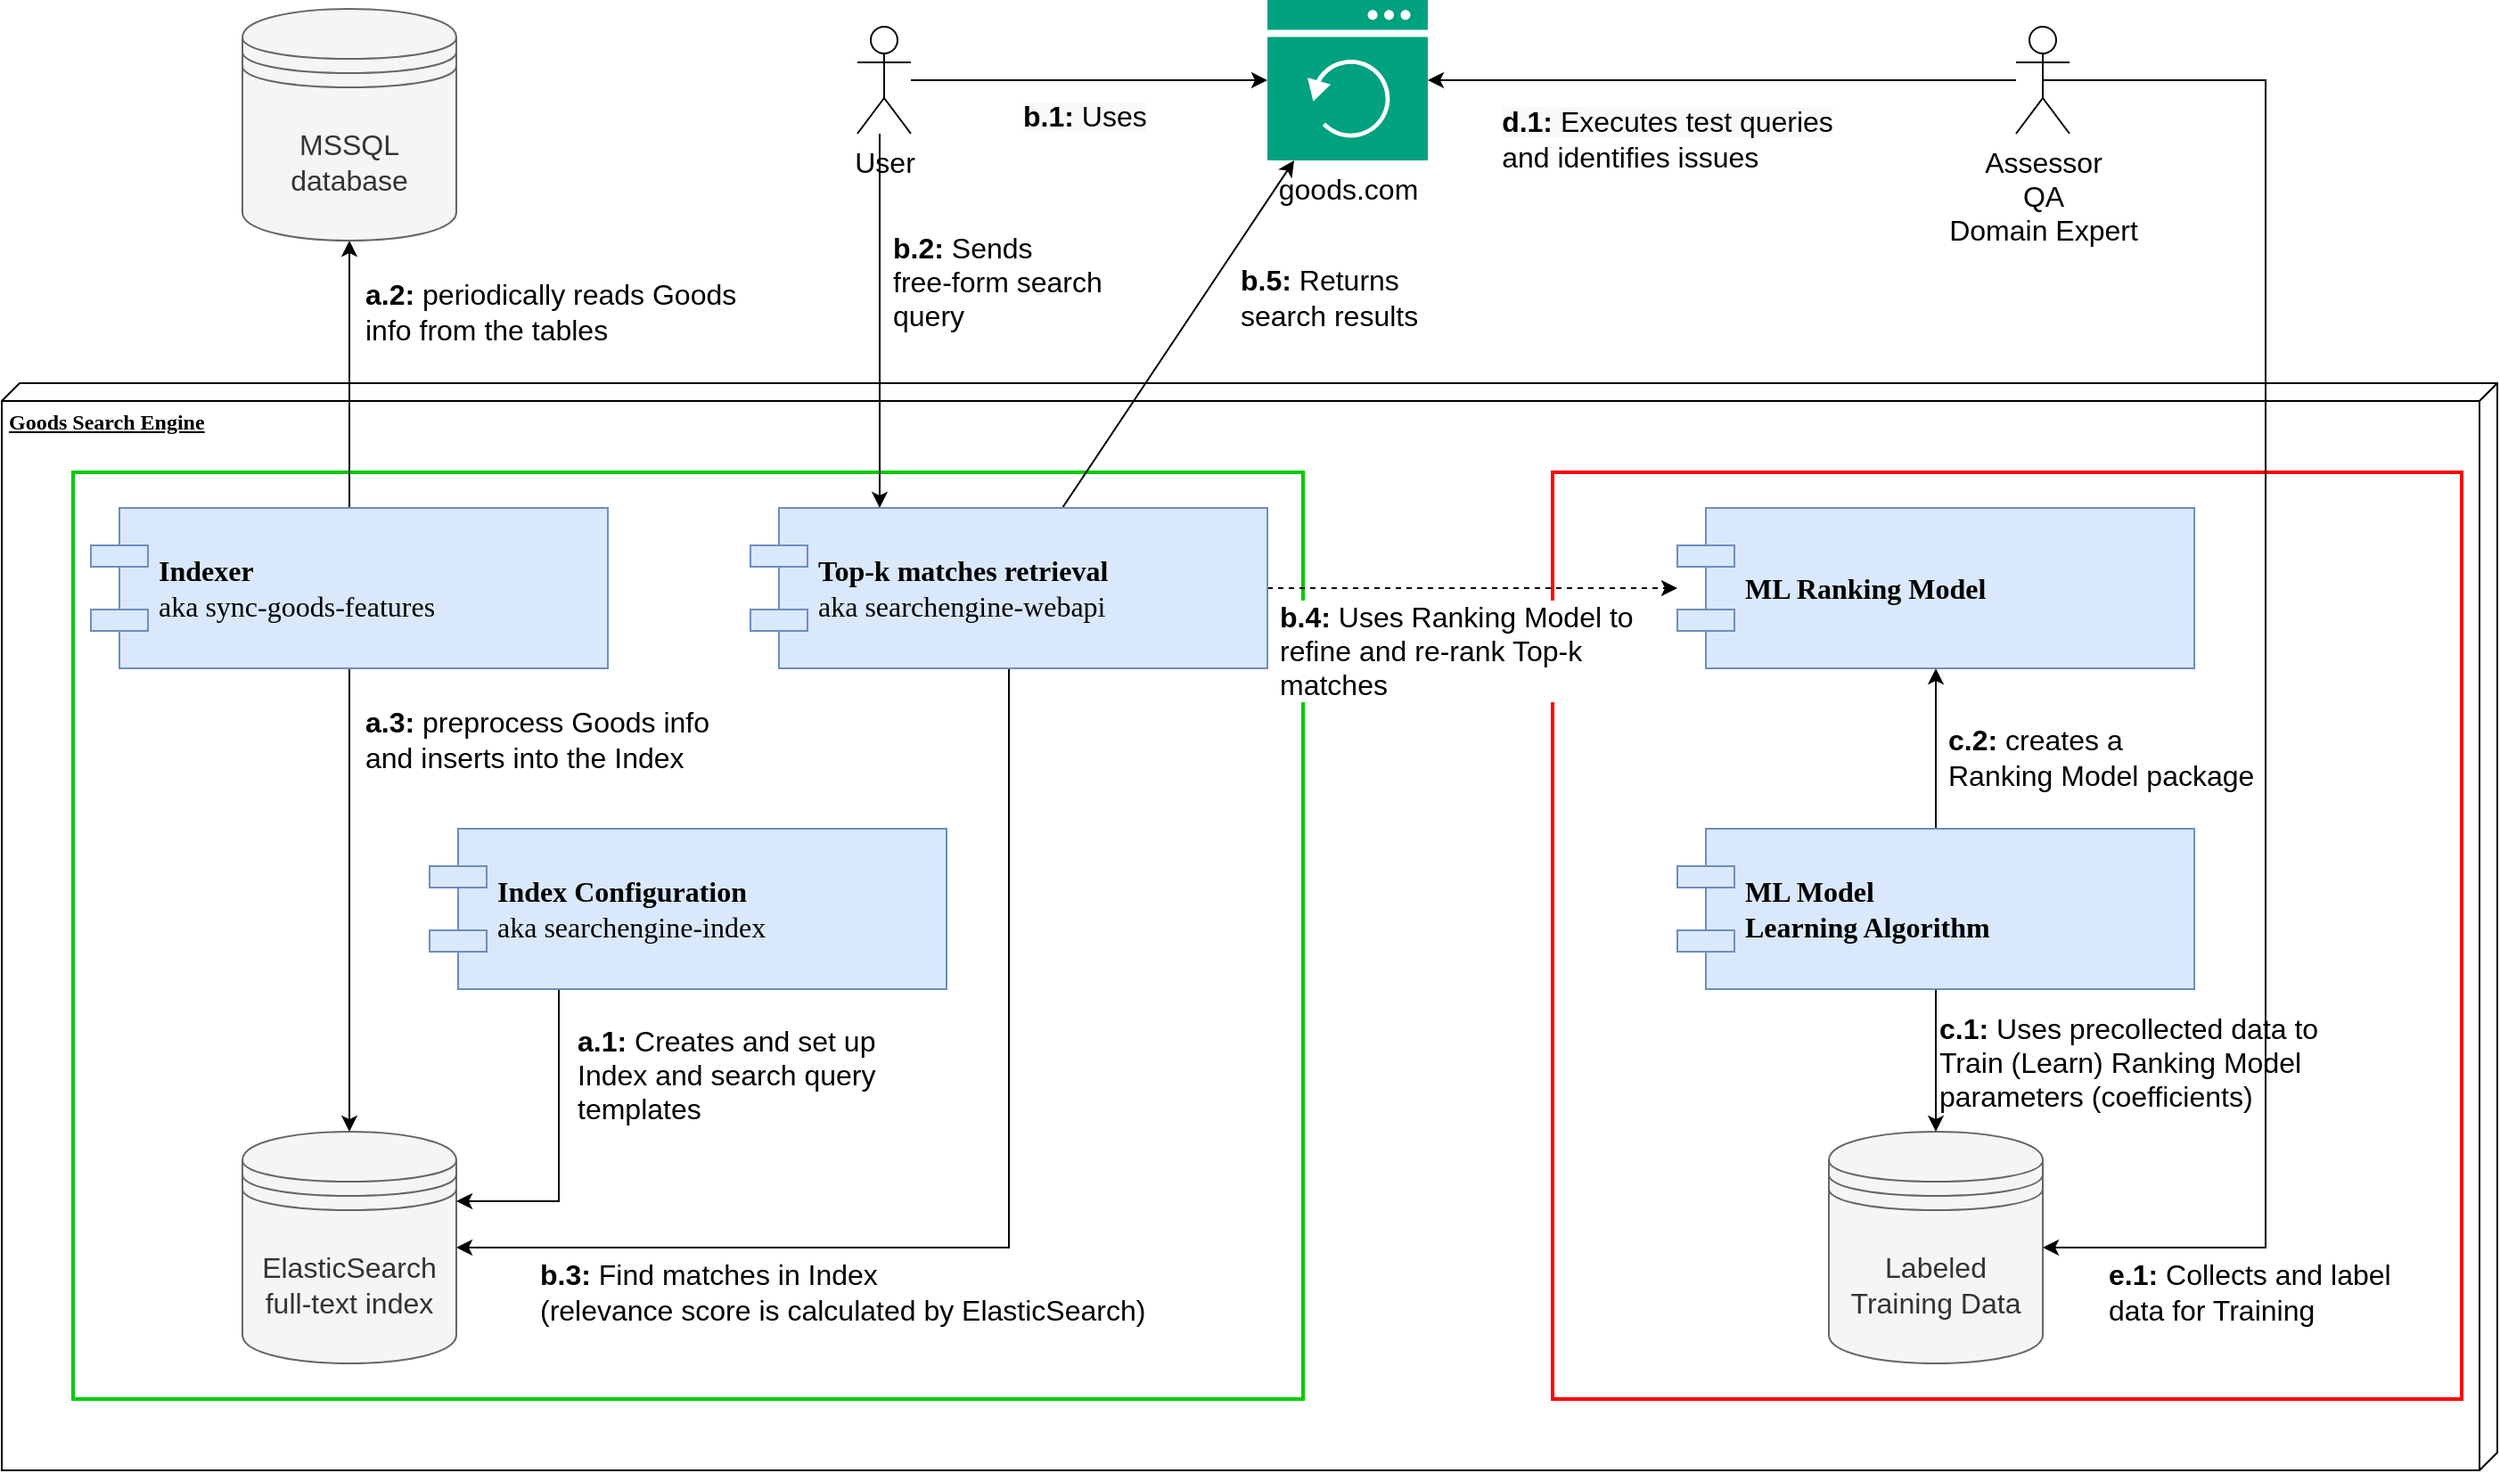 <mxfile version="19.0.3" type="device"><diagram name="Page-1" id="5f0bae14-7c28-e335-631c-24af17079c00"><mxGraphModel dx="1600" dy="1755" grid="1" gridSize="10" guides="1" tooltips="1" connect="1" arrows="1" fold="1" page="1" pageScale="1" pageWidth="1100" pageHeight="850" background="none" math="0" shadow="0"><root><mxCell id="0"/><mxCell id="1" parent="0"/><mxCell id="39150e848f15840c-1" value="&lt;b&gt;Goods Search Engine&lt;/b&gt;" style="verticalAlign=top;align=left;spacingTop=8;spacingLeft=2;spacingRight=12;shape=cube;size=10;direction=south;fontStyle=4;html=1;rounded=0;shadow=0;comic=0;labelBackgroundColor=none;strokeWidth=1;fontFamily=Verdana;fontSize=12" parent="1" vertex="1"><mxGeometry x="150" y="180" width="1400" height="610" as="geometry"/></mxCell><mxCell id="rhFamInF3h6zi-OMQH4W-21" value="" style="rounded=0;whiteSpace=wrap;html=1;labelBackgroundColor=none;fontSize=16;fillColor=none;strokeColor=#FF0000;strokeWidth=2;" parent="1" vertex="1"><mxGeometry x="1020" y="230" width="510" height="520" as="geometry"/></mxCell><mxCell id="rhFamInF3h6zi-OMQH4W-17" value="" style="rounded=0;whiteSpace=wrap;html=1;labelBackgroundColor=none;fontSize=16;fillColor=none;strokeColor=#00CC00;strokeWidth=2;" parent="1" vertex="1"><mxGeometry x="190" y="230" width="690" height="520" as="geometry"/></mxCell><mxCell id="rhFamInF3h6zi-OMQH4W-2" style="edgeStyle=orthogonalEdgeStyle;rounded=0;orthogonalLoop=1;jettySize=auto;html=1;entryX=0.5;entryY=1;entryDx=0;entryDy=0;" parent="1" source="39150e848f15840c-5" target="rhFamInF3h6zi-OMQH4W-1" edge="1"><mxGeometry relative="1" as="geometry"/></mxCell><mxCell id="rhFamInF3h6zi-OMQH4W-3" value="&lt;b&gt;a.2:&lt;/b&gt; periodically reads Goods &lt;br style=&quot;font-size: 16px&quot;&gt;info from the tables" style="edgeLabel;html=1;align=left;verticalAlign=middle;resizable=0;points=[];fontSize=16;labelBackgroundColor=none;" parent="rhFamInF3h6zi-OMQH4W-2" vertex="1" connectable="0"><mxGeometry x="0.246" y="1" relative="1" as="geometry"><mxPoint x="8" y="-17" as="offset"/></mxGeometry></mxCell><mxCell id="rhFamInF3h6zi-OMQH4W-6" style="edgeStyle=orthogonalEdgeStyle;rounded=0;orthogonalLoop=1;jettySize=auto;html=1;fontSize=16;" parent="1" source="39150e848f15840c-5" target="rhFamInF3h6zi-OMQH4W-5" edge="1"><mxGeometry relative="1" as="geometry"/></mxCell><mxCell id="39150e848f15840c-5" value="&lt;b style=&quot;font-size: 16px;&quot;&gt;Indexer&lt;/b&gt;&lt;br style=&quot;font-size: 16px;&quot;&gt;aka&amp;nbsp;sync-goods-features" style="shape=component;align=left;spacingLeft=36;rounded=0;shadow=0;comic=0;labelBackgroundColor=none;strokeWidth=1;fontFamily=Verdana;fontSize=16;html=1;fillColor=#dae8fc;strokeColor=#6c8ebf;" parent="1" vertex="1"><mxGeometry x="200" y="250" width="290" height="90" as="geometry"/></mxCell><mxCell id="rhFamInF3h6zi-OMQH4W-1" value="MSSQL&lt;br style=&quot;font-size: 16px;&quot;&gt;database" style="shape=datastore;whiteSpace=wrap;html=1;fontSize=16;fillColor=#f5f5f5;strokeColor=#666666;fontColor=#333333;" parent="1" vertex="1"><mxGeometry x="285" y="-30" width="120" height="130" as="geometry"/></mxCell><mxCell id="rhFamInF3h6zi-OMQH4W-5" value="ElasticSearch&lt;br style=&quot;font-size: 16px;&quot;&gt;full-text index" style="shape=datastore;whiteSpace=wrap;html=1;fontSize=16;fillColor=#f5f5f5;strokeColor=#666666;fontColor=#333333;" parent="1" vertex="1"><mxGeometry x="285" y="600" width="120" height="130" as="geometry"/></mxCell><mxCell id="rhFamInF3h6zi-OMQH4W-7" value="&lt;b&gt;a.3:&lt;/b&gt;&amp;nbsp;preprocess Goods info &lt;br&gt;and inserts into the Index" style="edgeLabel;html=1;align=left;verticalAlign=middle;resizable=0;points=[];fontSize=16;labelBackgroundColor=none;" parent="1" vertex="1" connectable="0"><mxGeometry x="352" y="380" as="geometry"/></mxCell><mxCell id="rhFamInF3h6zi-OMQH4W-10" style="edgeStyle=orthogonalEdgeStyle;rounded=0;orthogonalLoop=1;jettySize=auto;html=1;fontSize=16;entryX=1;entryY=0.5;entryDx=0;entryDy=0;exitX=0.5;exitY=1;exitDx=0;exitDy=0;" parent="1" source="rhFamInF3h6zi-OMQH4W-8" target="rhFamInF3h6zi-OMQH4W-5" edge="1"><mxGeometry relative="1" as="geometry"/></mxCell><mxCell id="rhFamInF3h6zi-OMQH4W-38" style="rounded=0;orthogonalLoop=1;jettySize=auto;html=1;fontSize=9;" parent="1" source="rhFamInF3h6zi-OMQH4W-8" target="rhFamInF3h6zi-OMQH4W-53" edge="1"><mxGeometry relative="1" as="geometry"><mxPoint x="920" y="64.17" as="targetPoint"/></mxGeometry></mxCell><mxCell id="rhFamInF3h6zi-OMQH4W-42" value="&lt;b style=&quot;font-size: 16px&quot;&gt;b.5:&lt;/b&gt;&lt;span style=&quot;font-size: 16px&quot;&gt;&amp;nbsp;Returns&lt;br&gt;&lt;div&gt;search results&amp;nbsp;&lt;/div&gt;&lt;/span&gt;" style="edgeLabel;html=1;align=left;verticalAlign=middle;resizable=0;points=[];fontSize=9;labelBackgroundColor=none;" parent="rhFamInF3h6zi-OMQH4W-38" vertex="1" connectable="0"><mxGeometry x="0.508" y="-2" relative="1" as="geometry"><mxPoint x="-2" y="27" as="offset"/></mxGeometry></mxCell><mxCell id="rhFamInF3h6zi-OMQH4W-57" style="edgeStyle=orthogonalEdgeStyle;rounded=0;orthogonalLoop=1;jettySize=auto;html=1;fontSize=16;dashed=1;" parent="1" source="rhFamInF3h6zi-OMQH4W-8" target="rhFamInF3h6zi-OMQH4W-20" edge="1"><mxGeometry relative="1" as="geometry"/></mxCell><mxCell id="rhFamInF3h6zi-OMQH4W-8" value="&lt;b style=&quot;font-size: 16px&quot;&gt;Top-k matches retrieval&lt;/b&gt;&lt;br style=&quot;font-size: 16px&quot;&gt;aka&amp;nbsp;searchengine-webapi" style="shape=component;align=left;spacingLeft=36;rounded=0;shadow=0;comic=0;labelBackgroundColor=none;strokeWidth=1;fontFamily=Verdana;fontSize=16;html=1;fillColor=#dae8fc;strokeColor=#6c8ebf;" parent="1" vertex="1"><mxGeometry x="570" y="250" width="290" height="90" as="geometry"/></mxCell><mxCell id="rhFamInF3h6zi-OMQH4W-11" value="&lt;b&gt;b.3:&lt;/b&gt;&amp;nbsp;Find matches in&amp;nbsp;Index&lt;br&gt;(relevance score is calculated by ElasticSearch)" style="edgeLabel;html=1;align=left;verticalAlign=middle;resizable=0;points=[];fontSize=16;labelBackgroundColor=none;" parent="1" vertex="1" connectable="0"><mxGeometry x="450" y="690" as="geometry"/></mxCell><mxCell id="rhFamInF3h6zi-OMQH4W-15" style="edgeStyle=orthogonalEdgeStyle;rounded=0;orthogonalLoop=1;jettySize=auto;html=1;fontSize=16;entryX=0.25;entryY=0;entryDx=0;entryDy=0;" parent="1" source="rhFamInF3h6zi-OMQH4W-12" target="rhFamInF3h6zi-OMQH4W-8" edge="1"><mxGeometry relative="1" as="geometry"><Array as="points"><mxPoint x="643"/><mxPoint x="643" y="140"/></Array></mxGeometry></mxCell><mxCell id="rhFamInF3h6zi-OMQH4W-16" value="&lt;b style=&quot;&quot;&gt;b.2:&lt;/b&gt;&lt;span style=&quot;&quot;&gt;&amp;nbsp;Sends &lt;br&gt;&lt;div&gt;free-form search&lt;br&gt;query&lt;/div&gt;&lt;/span&gt;" style="edgeLabel;html=1;align=left;verticalAlign=middle;resizable=0;points=[];fontSize=16;labelBackgroundColor=none;" parent="rhFamInF3h6zi-OMQH4W-15" vertex="1" connectable="0"><mxGeometry x="-0.209" y="-1" relative="1" as="geometry"><mxPoint x="6" as="offset"/></mxGeometry></mxCell><mxCell id="rhFamInF3h6zi-OMQH4W-39" style="edgeStyle=orthogonalEdgeStyle;rounded=0;orthogonalLoop=1;jettySize=auto;html=1;fontSize=9;" parent="1" source="rhFamInF3h6zi-OMQH4W-12" target="rhFamInF3h6zi-OMQH4W-53" edge="1"><mxGeometry relative="1" as="geometry"><mxPoint x="786.62" y="-20.543" as="targetPoint"/></mxGeometry></mxCell><mxCell id="rhFamInF3h6zi-OMQH4W-41" value="&lt;b style=&quot;font-size: 16px; background-color: rgb(248, 249, 250);&quot;&gt;b.1:&lt;/b&gt;&lt;span style=&quot;font-size: 16px; background-color: rgb(248, 249, 250);&quot;&gt;&amp;nbsp;Uses&lt;/span&gt;" style="edgeLabel;html=1;align=left;verticalAlign=middle;resizable=0;points=[];fontSize=9;" parent="rhFamInF3h6zi-OMQH4W-39" vertex="1" connectable="0"><mxGeometry x="-0.148" relative="1" as="geometry"><mxPoint x="-24" y="20" as="offset"/></mxGeometry></mxCell><mxCell id="rhFamInF3h6zi-OMQH4W-12" value="User" style="shape=umlActor;verticalLabelPosition=bottom;verticalAlign=top;html=1;outlineConnect=0;labelBackgroundColor=none;fontSize=16;" parent="1" vertex="1"><mxGeometry x="630" y="-20" width="30" height="60" as="geometry"/></mxCell><mxCell id="rhFamInF3h6zi-OMQH4W-18" value="Labeled Training Data" style="shape=datastore;whiteSpace=wrap;html=1;fontSize=16;fillColor=#f5f5f5;strokeColor=#666666;fontColor=#333333;" parent="1" vertex="1"><mxGeometry x="1175" y="600" width="120" height="130" as="geometry"/></mxCell><mxCell id="rhFamInF3h6zi-OMQH4W-23" style="edgeStyle=orthogonalEdgeStyle;rounded=0;orthogonalLoop=1;jettySize=auto;html=1;entryX=0.5;entryY=0;entryDx=0;entryDy=0;fontSize=16;" parent="1" source="rhFamInF3h6zi-OMQH4W-19" target="rhFamInF3h6zi-OMQH4W-18" edge="1"><mxGeometry relative="1" as="geometry"/></mxCell><mxCell id="rhFamInF3h6zi-OMQH4W-27" value="&lt;b&gt;c.1:&lt;/b&gt;&lt;span&gt;&amp;nbsp;Uses precollected data to &lt;br&gt;Train (Learn) Ranking Model &lt;br&gt;parameters (coefficients)&lt;/span&gt;" style="edgeLabel;html=1;align=left;verticalAlign=middle;resizable=0;points=[];fontSize=16;labelBackgroundColor=none;" parent="rhFamInF3h6zi-OMQH4W-23" vertex="1" connectable="0"><mxGeometry x="-0.289" y="2" relative="1" as="geometry"><mxPoint x="-2" y="12" as="offset"/></mxGeometry></mxCell><mxCell id="rhFamInF3h6zi-OMQH4W-25" style="edgeStyle=orthogonalEdgeStyle;rounded=0;orthogonalLoop=1;jettySize=auto;html=1;fontSize=16;" parent="1" source="rhFamInF3h6zi-OMQH4W-19" target="rhFamInF3h6zi-OMQH4W-20" edge="1"><mxGeometry relative="1" as="geometry"/></mxCell><mxCell id="rhFamInF3h6zi-OMQH4W-26" value="&lt;b style=&quot;&quot;&gt;c.2:&lt;/b&gt;&lt;span style=&quot;&quot;&gt;&amp;nbsp;creates a &lt;br&gt;Ranking Model package&lt;/span&gt;" style="edgeLabel;html=1;align=left;verticalAlign=middle;resizable=0;points=[];fontSize=16;labelBackgroundColor=none;" parent="rhFamInF3h6zi-OMQH4W-25" vertex="1" connectable="0"><mxGeometry x="0.289" y="1" relative="1" as="geometry"><mxPoint x="6" y="18" as="offset"/></mxGeometry></mxCell><mxCell id="rhFamInF3h6zi-OMQH4W-19" value="&lt;b style=&quot;font-size: 16px&quot;&gt;ML Model&lt;br&gt;Learning Algorithm&lt;/b&gt;&lt;br style=&quot;font-size: 16px&quot;&gt;" style="shape=component;align=left;spacingLeft=36;rounded=0;shadow=0;comic=0;labelBackgroundColor=none;strokeWidth=1;fontFamily=Verdana;fontSize=16;html=1;fillColor=#dae8fc;strokeColor=#6c8ebf;" parent="1" vertex="1"><mxGeometry x="1090" y="430" width="290" height="90" as="geometry"/></mxCell><mxCell id="rhFamInF3h6zi-OMQH4W-20" value="&lt;b style=&quot;font-size: 16px&quot;&gt;ML Ranking&amp;nbsp;Model&lt;/b&gt;" style="shape=component;align=left;spacingLeft=36;rounded=0;shadow=0;comic=0;labelBackgroundColor=none;strokeWidth=1;fontFamily=Verdana;fontSize=16;html=1;fillColor=#dae8fc;strokeColor=#6c8ebf;" parent="1" vertex="1"><mxGeometry x="1090" y="250" width="290" height="90" as="geometry"/></mxCell><mxCell id="rhFamInF3h6zi-OMQH4W-45" style="edgeStyle=orthogonalEdgeStyle;rounded=0;orthogonalLoop=1;jettySize=auto;html=1;fontSize=9;" parent="1" source="rhFamInF3h6zi-OMQH4W-28" target="rhFamInF3h6zi-OMQH4W-53" edge="1"><mxGeometry relative="1" as="geometry"><mxPoint x="1050" y="-48.082" as="targetPoint"/></mxGeometry></mxCell><mxCell id="rhFamInF3h6zi-OMQH4W-47" value="&lt;div style=&quot;text-align: left&quot;&gt;&lt;b style=&quot;background-color: rgb(248 , 249 , 250) ; font-size: 16px&quot;&gt;d.1:&lt;/b&gt;&lt;span style=&quot;background-color: rgb(248 , 249 , 250) ; font-size: 16px&quot;&gt;&amp;nbsp;Executes test queries&lt;/span&gt;&lt;/div&gt;&lt;span style=&quot;background-color: rgb(248 , 249 , 250) ; font-size: 16px&quot;&gt;&lt;div style=&quot;text-align: left&quot;&gt;and identifies issues&lt;/div&gt;&lt;/span&gt;" style="edgeLabel;html=1;align=center;verticalAlign=middle;resizable=0;points=[];fontSize=9;" parent="rhFamInF3h6zi-OMQH4W-45" vertex="1" connectable="0"><mxGeometry x="0.097" relative="1" as="geometry"><mxPoint x="-15" y="33" as="offset"/></mxGeometry></mxCell><mxCell id="rhFamInF3h6zi-OMQH4W-55" style="edgeStyle=orthogonalEdgeStyle;rounded=0;orthogonalLoop=1;jettySize=auto;html=1;entryX=1;entryY=0.5;entryDx=0;entryDy=0;fontSize=16;exitX=0.5;exitY=0.5;exitDx=0;exitDy=0;exitPerimeter=0;" parent="1" source="rhFamInF3h6zi-OMQH4W-28" target="rhFamInF3h6zi-OMQH4W-18" edge="1"><mxGeometry relative="1" as="geometry"><Array as="points"><mxPoint x="1420" y="10"/><mxPoint x="1420" y="665"/></Array></mxGeometry></mxCell><mxCell id="rhFamInF3h6zi-OMQH4W-28" value="Assessor&lt;br&gt;QA&lt;br&gt;Domain Expert" style="shape=umlActor;verticalLabelPosition=bottom;verticalAlign=top;html=1;outlineConnect=0;labelBackgroundColor=none;fontSize=16;" parent="1" vertex="1"><mxGeometry x="1280" y="-20" width="30" height="60" as="geometry"/></mxCell><mxCell id="rhFamInF3h6zi-OMQH4W-30" style="edgeStyle=orthogonalEdgeStyle;rounded=0;orthogonalLoop=1;jettySize=auto;html=1;entryX=1;entryY=0.3;entryDx=0;entryDy=0;fontSize=16;exitX=0.25;exitY=1;exitDx=0;exitDy=0;" parent="1" source="rhFamInF3h6zi-OMQH4W-29" target="rhFamInF3h6zi-OMQH4W-5" edge="1"><mxGeometry relative="1" as="geometry"/></mxCell><mxCell id="rhFamInF3h6zi-OMQH4W-32" value="&lt;span style=&quot;color: rgba(0 , 0 , 0 , 0) ; font-family: monospace ; font-size: 0px ; background-color: rgb(248 , 249 , 250)&quot;&gt;%3CmxGraphModel%3E%3Croot%3E%3CmxCell%20id%3D%220%22%2F%3E%3CmxCell%20id%3D%221%22%20parent%3D%220%22%2F%3E%3CmxCell%20id%3D%222%22%20value%3D%22%26lt%3Bb%26gt%3Bb.2%3A%26lt%3B%2Fb%26gt%3B%26amp%3Bnbsp%3BFind%20matches%20in%26amp%3Bnbsp%3BIndex%26lt%3Bbr%26gt%3B(relevance%20score%20is%20calculated%20by%20ElasticSearch)%22%20style%3D%22edgeLabel%3Bhtml%3D1%3Balign%3Dleft%3BverticalAlign%3Dmiddle%3Bresizable%3D0%3Bpoints%3D%5B%5D%3BfontSize%3D16%3BlabelBackgroundColor%3Dnone%3B%22%20vertex%3D%221%22%20connectable%3D%220%22%20parent%3D%221%22%3E%3CmxGeometry%20x%3D%22450%22%20y%3D%22690%22%20as%3D%22geometry%22%2F%3E%3C%2FmxCell%3E%3C%2Froot%3E%3C%2FmxGraphModel%3E&lt;/span&gt;" style="edgeLabel;html=1;align=center;verticalAlign=middle;resizable=0;points=[];fontSize=16;" parent="rhFamInF3h6zi-OMQH4W-30" vertex="1" connectable="0"><mxGeometry x="-0.442" y="-2" relative="1" as="geometry"><mxPoint as="offset"/></mxGeometry></mxCell><mxCell id="rhFamInF3h6zi-OMQH4W-33" value="&lt;b&gt;a.1:&lt;/b&gt;&lt;span&gt;&amp;nbsp;Creates and set up &lt;br&gt;Index and search query&lt;br&gt;templates&lt;br&gt;&lt;/span&gt;" style="edgeLabel;html=1;align=left;verticalAlign=middle;resizable=0;points=[];fontSize=16;labelBackgroundColor=none;" parent="rhFamInF3h6zi-OMQH4W-30" vertex="1" connectable="0"><mxGeometry x="-0.455" y="-1" relative="1" as="geometry"><mxPoint x="9" as="offset"/></mxGeometry></mxCell><mxCell id="rhFamInF3h6zi-OMQH4W-29" value="&lt;b style=&quot;font-size: 16px&quot;&gt;Index Configuration&lt;/b&gt;&lt;br style=&quot;font-size: 16px&quot;&gt;aka&amp;nbsp;searchengine-index" style="shape=component;align=left;spacingLeft=36;rounded=0;shadow=0;comic=0;labelBackgroundColor=none;strokeWidth=1;fontFamily=Verdana;fontSize=16;html=1;fillColor=#dae8fc;strokeColor=#6c8ebf;" parent="1" vertex="1"><mxGeometry x="390" y="430" width="290" height="90" as="geometry"/></mxCell><mxCell id="rhFamInF3h6zi-OMQH4W-53" value="goods.com" style="sketch=0;pointerEvents=1;shadow=0;dashed=0;html=1;strokeColor=none;fillColor=#00A17F;labelPosition=center;verticalLabelPosition=bottom;verticalAlign=top;align=center;outlineConnect=0;shape=mxgraph.veeam2.backup_browser;labelBackgroundColor=none;fontSize=16;" parent="1" vertex="1"><mxGeometry x="860" y="-35" width="90" height="90" as="geometry"/></mxCell><mxCell id="rhFamInF3h6zi-OMQH4W-56" value="&lt;div&gt;&lt;b style=&quot;font-size: 16px;&quot;&gt;e.1:&lt;/b&gt;&lt;span style=&quot;font-size: 16px;&quot;&gt;&amp;nbsp;Collects and label &lt;br&gt;data for Training&lt;/span&gt;&lt;/div&gt;" style="edgeLabel;html=1;align=left;verticalAlign=middle;resizable=0;points=[];fontSize=9;labelBackgroundColor=none;" parent="1" vertex="1" connectable="0"><mxGeometry x="1330.001" y="690.0" as="geometry"/></mxCell><mxCell id="rhFamInF3h6zi-OMQH4W-58" value="&lt;b&gt;b.4:&lt;/b&gt;&amp;nbsp;Uses Ranking Model to&amp;nbsp;&lt;br&gt;refine and re-rank Top-k&lt;br&gt;matches" style="edgeLabel;html=1;align=left;verticalAlign=middle;resizable=0;points=[];fontSize=16;labelBackgroundColor=default;" parent="1" vertex="1" connectable="0"><mxGeometry x="865" y="330" as="geometry"/></mxCell></root></mxGraphModel></diagram></mxfile>